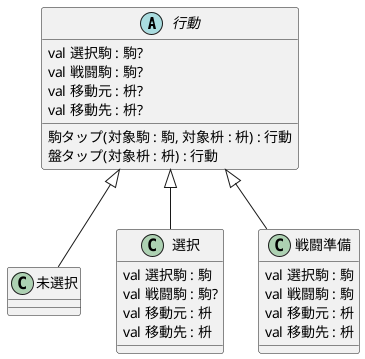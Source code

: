 @startuml

abstract class 行動{
val 選択駒 : 駒?
val 戦闘駒 : 駒?
val 移動元 : 枡?
val 移動先 : 枡?
駒タップ(対象駒 : 駒, 対象枡 : 枡) : 行動
盤タップ(対象枡 : 枡) : 行動
}

class 未選択{

}
class 選択{
val 選択駒 : 駒
val 戦闘駒 : 駒?
val 移動元 : 枡
val 移動先 : 枡
}
class 戦闘準備{
val 選択駒 : 駒
val 戦闘駒 : 駒
val 移動元 : 枡
val 移動先 : 枡
}
行動 <|-- 未選択
行動 <|-- 選択
行動 <|-- 戦闘準備

@enduml